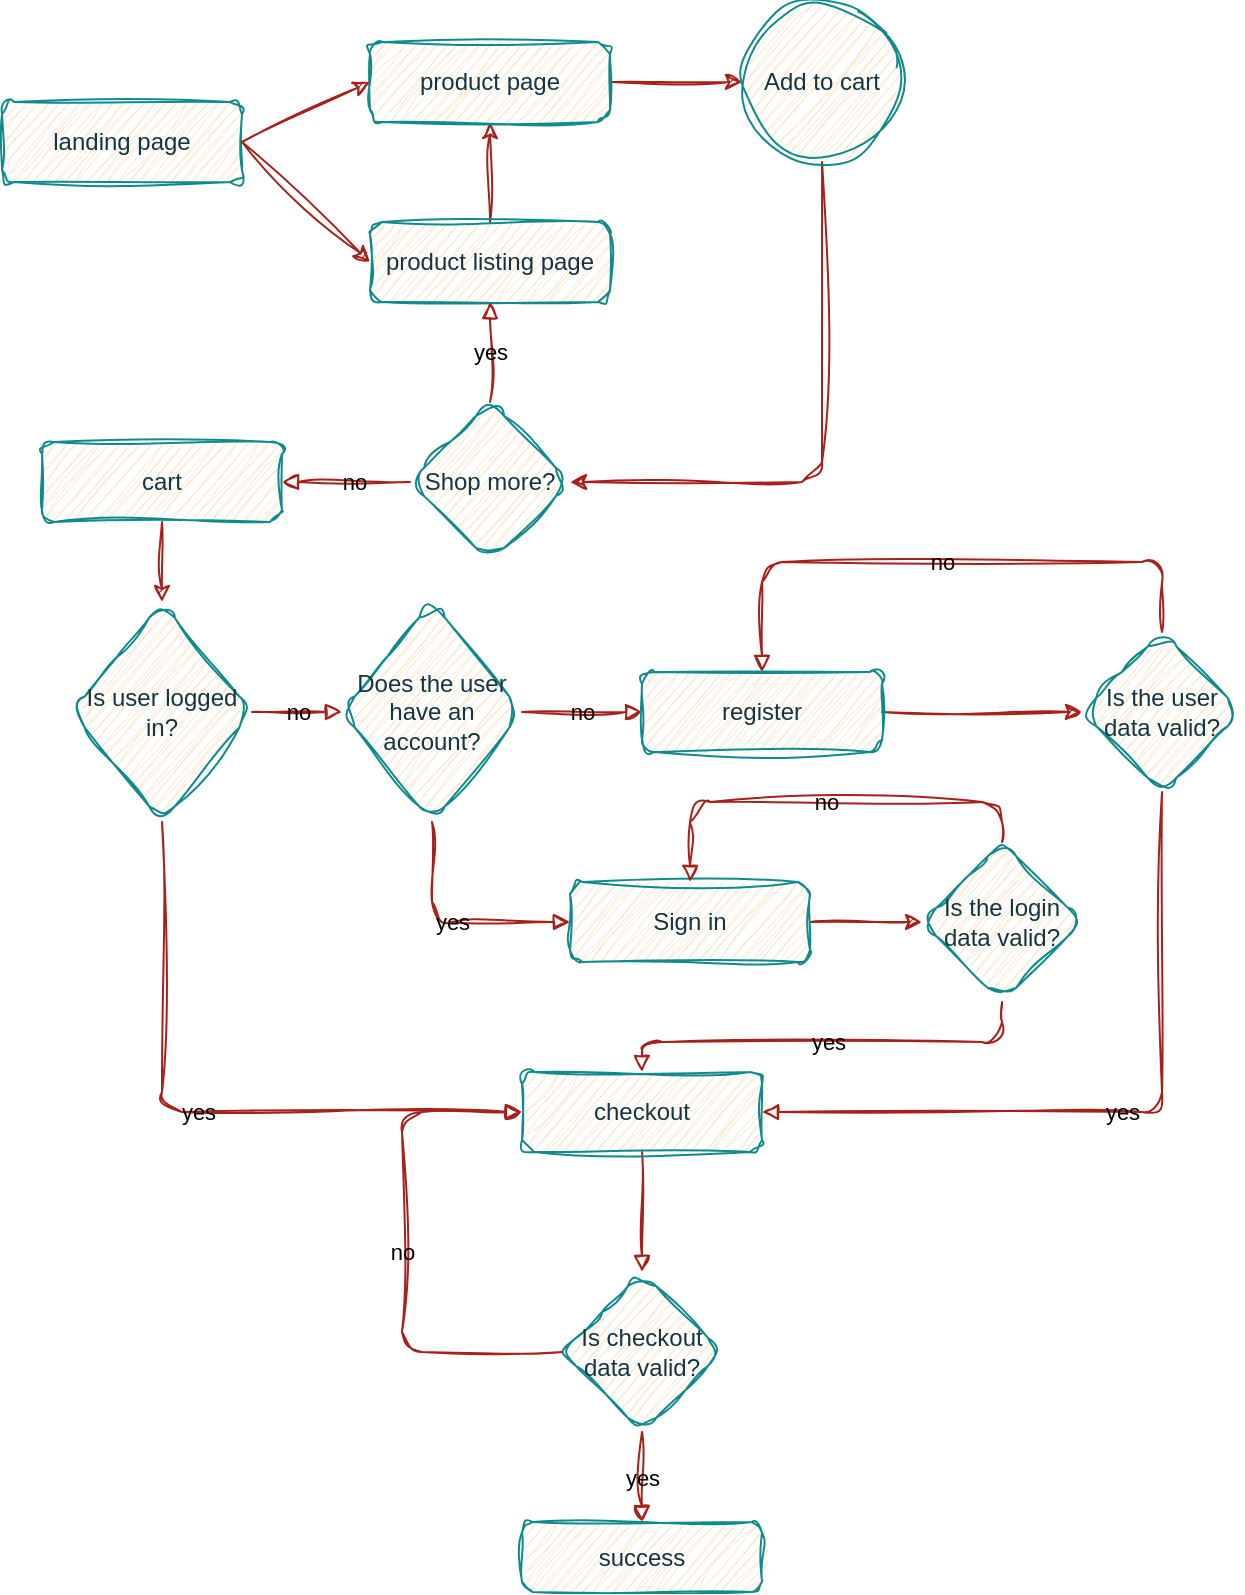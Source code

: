 <mxfile version="20.7.4" type="github">
  <diagram id="C5RBs43oDa-KdzZeNtuy" name="Page-1">
    <mxGraphModel dx="1615" dy="894" grid="1" gridSize="10" guides="1" tooltips="1" connect="1" arrows="1" fold="1" page="1" pageScale="1" pageWidth="827" pageHeight="1169" math="0" shadow="0">
      <root>
        <mxCell id="WIyWlLk6GJQsqaUBKTNV-0" />
        <mxCell id="WIyWlLk6GJQsqaUBKTNV-1" parent="WIyWlLk6GJQsqaUBKTNV-0" />
        <mxCell id="WIyWlLk6GJQsqaUBKTNV-3" value="landing page" style="rounded=1;whiteSpace=wrap;html=1;fontSize=12;glass=0;strokeWidth=1;shadow=0;sketch=1;curveFitting=1;jiggle=2;labelBackgroundColor=none;fillColor=#FAE5C7;strokeColor=#0F8B8D;fontColor=#143642;" parent="WIyWlLk6GJQsqaUBKTNV-1" vertex="1">
          <mxGeometry x="170" y="100" width="120" height="40" as="geometry" />
        </mxCell>
        <mxCell id="APqGmRLP9G5HN-9VObOZ-7" value="" style="edgeStyle=orthogonalEdgeStyle;rounded=1;orthogonalLoop=1;jettySize=auto;html=1;sketch=1;curveFitting=1;jiggle=2;labelBackgroundColor=none;strokeColor=#A8201A;fontColor=default;" edge="1" parent="WIyWlLk6GJQsqaUBKTNV-1" source="WIyWlLk6GJQsqaUBKTNV-7" target="APqGmRLP9G5HN-9VObOZ-3">
          <mxGeometry relative="1" as="geometry" />
        </mxCell>
        <mxCell id="WIyWlLk6GJQsqaUBKTNV-7" value="product listing page" style="rounded=1;whiteSpace=wrap;html=1;fontSize=12;glass=0;strokeWidth=1;shadow=0;sketch=1;curveFitting=1;jiggle=2;labelBackgroundColor=none;fillColor=#FAE5C7;strokeColor=#0F8B8D;fontColor=#143642;" parent="WIyWlLk6GJQsqaUBKTNV-1" vertex="1">
          <mxGeometry x="354" y="160" width="120" height="40" as="geometry" />
        </mxCell>
        <mxCell id="APqGmRLP9G5HN-9VObOZ-2" value="" style="endArrow=classic;html=1;rounded=1;exitX=1;exitY=0.5;exitDx=0;exitDy=0;entryX=0;entryY=0.5;entryDx=0;entryDy=0;sketch=1;curveFitting=1;jiggle=2;labelBackgroundColor=none;strokeColor=#A8201A;fontColor=default;" edge="1" parent="WIyWlLk6GJQsqaUBKTNV-1" source="WIyWlLk6GJQsqaUBKTNV-3" target="WIyWlLk6GJQsqaUBKTNV-7">
          <mxGeometry width="50" height="50" relative="1" as="geometry">
            <mxPoint x="390" y="330" as="sourcePoint" />
            <mxPoint x="440" y="280" as="targetPoint" />
          </mxGeometry>
        </mxCell>
        <mxCell id="APqGmRLP9G5HN-9VObOZ-11" value="" style="edgeStyle=orthogonalEdgeStyle;rounded=1;orthogonalLoop=1;jettySize=auto;html=1;entryX=0;entryY=0.5;entryDx=0;entryDy=0;sketch=1;curveFitting=1;jiggle=2;labelBackgroundColor=none;strokeColor=#A8201A;fontColor=default;" edge="1" parent="WIyWlLk6GJQsqaUBKTNV-1" source="APqGmRLP9G5HN-9VObOZ-3" target="APqGmRLP9G5HN-9VObOZ-10">
          <mxGeometry relative="1" as="geometry" />
        </mxCell>
        <mxCell id="APqGmRLP9G5HN-9VObOZ-3" value="product page" style="rounded=1;whiteSpace=wrap;html=1;sketch=1;curveFitting=1;jiggle=2;labelBackgroundColor=none;fillColor=#FAE5C7;strokeColor=#0F8B8D;fontColor=#143642;" vertex="1" parent="WIyWlLk6GJQsqaUBKTNV-1">
          <mxGeometry x="354" y="70" width="120" height="40" as="geometry" />
        </mxCell>
        <mxCell id="APqGmRLP9G5HN-9VObOZ-4" value="" style="endArrow=classic;html=1;rounded=1;exitX=1;exitY=0.5;exitDx=0;exitDy=0;entryX=0;entryY=0.5;entryDx=0;entryDy=0;sketch=1;curveFitting=1;jiggle=2;labelBackgroundColor=none;strokeColor=#A8201A;fontColor=default;" edge="1" parent="WIyWlLk6GJQsqaUBKTNV-1" source="WIyWlLk6GJQsqaUBKTNV-3" target="APqGmRLP9G5HN-9VObOZ-3">
          <mxGeometry width="50" height="50" relative="1" as="geometry">
            <mxPoint x="390" y="330" as="sourcePoint" />
            <mxPoint x="440" y="280" as="targetPoint" />
          </mxGeometry>
        </mxCell>
        <mxCell id="APqGmRLP9G5HN-9VObOZ-13" value="" style="edgeStyle=orthogonalEdgeStyle;rounded=1;orthogonalLoop=1;jettySize=auto;html=1;sketch=1;curveFitting=1;jiggle=2;labelBackgroundColor=none;strokeColor=#A8201A;fontColor=default;" edge="1" parent="WIyWlLk6GJQsqaUBKTNV-1" source="APqGmRLP9G5HN-9VObOZ-10" target="APqGmRLP9G5HN-9VObOZ-12">
          <mxGeometry x="-0.143" y="10" relative="1" as="geometry">
            <Array as="points">
              <mxPoint x="580" y="290" />
            </Array>
            <mxPoint as="offset" />
          </mxGeometry>
        </mxCell>
        <mxCell id="APqGmRLP9G5HN-9VObOZ-10" value="Add to cart" style="ellipse;whiteSpace=wrap;html=1;aspect=fixed;rounded=1;sketch=1;curveFitting=1;jiggle=2;labelBackgroundColor=none;fillColor=#FAE5C7;strokeColor=#0F8B8D;fontColor=#143642;" vertex="1" parent="WIyWlLk6GJQsqaUBKTNV-1">
          <mxGeometry x="540" y="50" width="80" height="80" as="geometry" />
        </mxCell>
        <mxCell id="APqGmRLP9G5HN-9VObOZ-18" value="no" style="edgeStyle=orthogonalEdgeStyle;rounded=1;orthogonalLoop=1;jettySize=auto;html=1;endArrow=block;endFill=0;sketch=1;curveFitting=1;jiggle=2;labelBackgroundColor=none;strokeColor=#A8201A;fontColor=default;" edge="1" parent="WIyWlLk6GJQsqaUBKTNV-1" source="APqGmRLP9G5HN-9VObOZ-12" target="APqGmRLP9G5HN-9VObOZ-17">
          <mxGeometry x="-0.111" relative="1" as="geometry">
            <mxPoint as="offset" />
          </mxGeometry>
        </mxCell>
        <mxCell id="APqGmRLP9G5HN-9VObOZ-19" value="yes" style="edgeStyle=orthogonalEdgeStyle;rounded=1;orthogonalLoop=1;jettySize=auto;html=1;endArrow=block;endFill=0;sketch=1;curveFitting=1;jiggle=2;labelBackgroundColor=none;strokeColor=#A8201A;fontColor=default;" edge="1" parent="WIyWlLk6GJQsqaUBKTNV-1" source="APqGmRLP9G5HN-9VObOZ-12" target="WIyWlLk6GJQsqaUBKTNV-7">
          <mxGeometry relative="1" as="geometry" />
        </mxCell>
        <mxCell id="APqGmRLP9G5HN-9VObOZ-12" value="Shop more?" style="rhombus;whiteSpace=wrap;html=1;rounded=1;sketch=1;curveFitting=1;jiggle=2;labelBackgroundColor=none;fillColor=#FAE5C7;strokeColor=#0F8B8D;fontColor=#143642;" vertex="1" parent="WIyWlLk6GJQsqaUBKTNV-1">
          <mxGeometry x="374" y="250" width="80" height="80" as="geometry" />
        </mxCell>
        <mxCell id="APqGmRLP9G5HN-9VObOZ-21" value="" style="edgeStyle=orthogonalEdgeStyle;rounded=1;orthogonalLoop=1;jettySize=auto;html=1;endArrow=classic;endFill=1;sketch=1;curveFitting=1;jiggle=2;labelBackgroundColor=none;strokeColor=#A8201A;fontColor=default;" edge="1" parent="WIyWlLk6GJQsqaUBKTNV-1" source="APqGmRLP9G5HN-9VObOZ-17" target="APqGmRLP9G5HN-9VObOZ-20">
          <mxGeometry relative="1" as="geometry" />
        </mxCell>
        <mxCell id="APqGmRLP9G5HN-9VObOZ-17" value="cart" style="rounded=1;whiteSpace=wrap;html=1;sketch=1;curveFitting=1;jiggle=2;labelBackgroundColor=none;fillColor=#FAE5C7;strokeColor=#0F8B8D;fontColor=#143642;" vertex="1" parent="WIyWlLk6GJQsqaUBKTNV-1">
          <mxGeometry x="190" y="270" width="120" height="40" as="geometry" />
        </mxCell>
        <mxCell id="APqGmRLP9G5HN-9VObOZ-23" value="yes" style="edgeStyle=orthogonalEdgeStyle;rounded=1;orthogonalLoop=1;jettySize=auto;html=1;endArrow=block;endFill=0;entryX=0;entryY=0.5;entryDx=0;entryDy=0;sketch=1;curveFitting=1;jiggle=2;labelBackgroundColor=none;strokeColor=#A8201A;fontColor=default;" edge="1" parent="WIyWlLk6GJQsqaUBKTNV-1" source="APqGmRLP9G5HN-9VObOZ-20" target="APqGmRLP9G5HN-9VObOZ-22">
          <mxGeometry relative="1" as="geometry">
            <Array as="points">
              <mxPoint x="250" y="605" />
            </Array>
          </mxGeometry>
        </mxCell>
        <mxCell id="APqGmRLP9G5HN-9VObOZ-25" value="no" style="edgeStyle=orthogonalEdgeStyle;rounded=1;orthogonalLoop=1;jettySize=auto;html=1;endArrow=block;endFill=0;sketch=1;curveFitting=1;jiggle=2;labelBackgroundColor=none;strokeColor=#A8201A;fontColor=default;" edge="1" parent="WIyWlLk6GJQsqaUBKTNV-1" source="APqGmRLP9G5HN-9VObOZ-20" target="APqGmRLP9G5HN-9VObOZ-24">
          <mxGeometry relative="1" as="geometry" />
        </mxCell>
        <mxCell id="APqGmRLP9G5HN-9VObOZ-20" value="Is user logged in?" style="rhombus;whiteSpace=wrap;html=1;rounded=1;sketch=1;curveFitting=1;jiggle=2;labelBackgroundColor=none;fillColor=#FAE5C7;strokeColor=#0F8B8D;fontColor=#143642;" vertex="1" parent="WIyWlLk6GJQsqaUBKTNV-1">
          <mxGeometry x="205" y="350" width="90" height="110" as="geometry" />
        </mxCell>
        <mxCell id="APqGmRLP9G5HN-9VObOZ-41" value="" style="edgeStyle=orthogonalEdgeStyle;rounded=1;orthogonalLoop=1;jettySize=auto;html=1;endArrow=block;endFill=0;sketch=1;curveFitting=1;jiggle=2;labelBackgroundColor=none;strokeColor=#A8201A;fontColor=default;" edge="1" parent="WIyWlLk6GJQsqaUBKTNV-1" source="APqGmRLP9G5HN-9VObOZ-22" target="APqGmRLP9G5HN-9VObOZ-40">
          <mxGeometry relative="1" as="geometry" />
        </mxCell>
        <mxCell id="APqGmRLP9G5HN-9VObOZ-22" value="checkout" style="whiteSpace=wrap;html=1;rounded=1;sketch=1;curveFitting=1;jiggle=2;labelBackgroundColor=none;fillColor=#FAE5C7;strokeColor=#0F8B8D;fontColor=#143642;" vertex="1" parent="WIyWlLk6GJQsqaUBKTNV-1">
          <mxGeometry x="430" y="585" width="120" height="40" as="geometry" />
        </mxCell>
        <mxCell id="APqGmRLP9G5HN-9VObOZ-26" value="yes" style="edgeStyle=orthogonalEdgeStyle;rounded=1;orthogonalLoop=1;jettySize=auto;html=1;endArrow=block;endFill=0;entryX=0;entryY=0.5;entryDx=0;entryDy=0;sketch=1;curveFitting=1;jiggle=2;labelBackgroundColor=none;strokeColor=#A8201A;fontColor=default;" edge="1" parent="WIyWlLk6GJQsqaUBKTNV-1" source="APqGmRLP9G5HN-9VObOZ-24" target="APqGmRLP9G5HN-9VObOZ-27">
          <mxGeometry relative="1" as="geometry">
            <mxPoint x="440" y="480" as="targetPoint" />
            <Array as="points">
              <mxPoint x="385" y="510" />
            </Array>
          </mxGeometry>
        </mxCell>
        <mxCell id="APqGmRLP9G5HN-9VObOZ-30" value="no" style="edgeStyle=orthogonalEdgeStyle;rounded=1;orthogonalLoop=1;jettySize=auto;html=1;endArrow=block;endFill=0;sketch=1;curveFitting=1;jiggle=2;labelBackgroundColor=none;strokeColor=#A8201A;fontColor=default;" edge="1" parent="WIyWlLk6GJQsqaUBKTNV-1" source="APqGmRLP9G5HN-9VObOZ-24" target="APqGmRLP9G5HN-9VObOZ-29">
          <mxGeometry relative="1" as="geometry" />
        </mxCell>
        <mxCell id="APqGmRLP9G5HN-9VObOZ-24" value="Does the user have an account?" style="rhombus;whiteSpace=wrap;html=1;rounded=1;sketch=1;curveFitting=1;jiggle=2;labelBackgroundColor=none;fillColor=#FAE5C7;strokeColor=#0F8B8D;fontColor=#143642;" vertex="1" parent="WIyWlLk6GJQsqaUBKTNV-1">
          <mxGeometry x="340" y="350" width="90" height="110" as="geometry" />
        </mxCell>
        <mxCell id="APqGmRLP9G5HN-9VObOZ-36" value="" style="edgeStyle=orthogonalEdgeStyle;rounded=1;orthogonalLoop=1;jettySize=auto;html=1;endArrow=classic;endFill=1;sketch=1;curveFitting=1;jiggle=2;labelBackgroundColor=none;strokeColor=#A8201A;fontColor=default;" edge="1" parent="WIyWlLk6GJQsqaUBKTNV-1" source="APqGmRLP9G5HN-9VObOZ-27" target="APqGmRLP9G5HN-9VObOZ-35">
          <mxGeometry relative="1" as="geometry" />
        </mxCell>
        <mxCell id="APqGmRLP9G5HN-9VObOZ-27" value="Sign in" style="rounded=1;whiteSpace=wrap;html=1;sketch=1;curveFitting=1;jiggle=2;labelBackgroundColor=none;fillColor=#FAE5C7;strokeColor=#0F8B8D;fontColor=#143642;" vertex="1" parent="WIyWlLk6GJQsqaUBKTNV-1">
          <mxGeometry x="454" y="490" width="120" height="40" as="geometry" />
        </mxCell>
        <mxCell id="APqGmRLP9G5HN-9VObOZ-33" value="" style="edgeStyle=orthogonalEdgeStyle;rounded=1;orthogonalLoop=1;jettySize=auto;html=1;endArrow=classic;endFill=1;sketch=1;curveFitting=1;jiggle=2;labelBackgroundColor=none;strokeColor=#A8201A;fontColor=default;" edge="1" parent="WIyWlLk6GJQsqaUBKTNV-1" source="APqGmRLP9G5HN-9VObOZ-29" target="APqGmRLP9G5HN-9VObOZ-32">
          <mxGeometry relative="1" as="geometry" />
        </mxCell>
        <mxCell id="APqGmRLP9G5HN-9VObOZ-29" value="register" style="whiteSpace=wrap;html=1;rounded=1;sketch=1;curveFitting=1;jiggle=2;labelBackgroundColor=none;fillColor=#FAE5C7;strokeColor=#0F8B8D;fontColor=#143642;" vertex="1" parent="WIyWlLk6GJQsqaUBKTNV-1">
          <mxGeometry x="490" y="385" width="120" height="40" as="geometry" />
        </mxCell>
        <mxCell id="APqGmRLP9G5HN-9VObOZ-32" value="Is the user data valid?" style="rhombus;whiteSpace=wrap;html=1;rounded=1;sketch=1;curveFitting=1;jiggle=2;labelBackgroundColor=none;fillColor=#FAE5C7;strokeColor=#0F8B8D;fontColor=#143642;" vertex="1" parent="WIyWlLk6GJQsqaUBKTNV-1">
          <mxGeometry x="710" y="365" width="80" height="80" as="geometry" />
        </mxCell>
        <mxCell id="APqGmRLP9G5HN-9VObOZ-34" value="no" style="endArrow=block;html=1;rounded=1;exitX=0.5;exitY=0;exitDx=0;exitDy=0;entryX=0.5;entryY=0;entryDx=0;entryDy=0;endFill=0;sketch=1;curveFitting=1;jiggle=2;labelBackgroundColor=none;strokeColor=#A8201A;fontColor=default;" edge="1" parent="WIyWlLk6GJQsqaUBKTNV-1" source="APqGmRLP9G5HN-9VObOZ-32" target="APqGmRLP9G5HN-9VObOZ-29">
          <mxGeometry width="50" height="50" relative="1" as="geometry">
            <mxPoint x="390" y="410" as="sourcePoint" />
            <mxPoint x="440" y="360" as="targetPoint" />
            <Array as="points">
              <mxPoint x="750" y="330" />
              <mxPoint x="550" y="330" />
            </Array>
          </mxGeometry>
        </mxCell>
        <mxCell id="APqGmRLP9G5HN-9VObOZ-35" value="Is the login data valid?" style="rhombus;whiteSpace=wrap;html=1;rounded=1;sketch=1;curveFitting=1;jiggle=2;labelBackgroundColor=none;fillColor=#FAE5C7;strokeColor=#0F8B8D;fontColor=#143642;" vertex="1" parent="WIyWlLk6GJQsqaUBKTNV-1">
          <mxGeometry x="630" y="470" width="80" height="80" as="geometry" />
        </mxCell>
        <mxCell id="APqGmRLP9G5HN-9VObOZ-37" value="no" style="endArrow=block;html=1;rounded=1;exitX=0.5;exitY=0;exitDx=0;exitDy=0;entryX=0.5;entryY=0;entryDx=0;entryDy=0;endFill=0;sketch=1;curveFitting=1;jiggle=2;labelBackgroundColor=none;strokeColor=#A8201A;fontColor=default;" edge="1" parent="WIyWlLk6GJQsqaUBKTNV-1" source="APqGmRLP9G5HN-9VObOZ-35" target="APqGmRLP9G5HN-9VObOZ-27">
          <mxGeometry width="50" height="50" relative="1" as="geometry">
            <mxPoint x="390" y="500" as="sourcePoint" />
            <mxPoint x="440" y="450" as="targetPoint" />
            <Array as="points">
              <mxPoint x="670" y="450" />
              <mxPoint x="514" y="450" />
            </Array>
          </mxGeometry>
        </mxCell>
        <mxCell id="APqGmRLP9G5HN-9VObOZ-38" value="yes" style="endArrow=block;html=1;rounded=1;exitX=0.5;exitY=1;exitDx=0;exitDy=0;entryX=0.5;entryY=0;entryDx=0;entryDy=0;endFill=0;sketch=1;curveFitting=1;jiggle=2;labelBackgroundColor=none;strokeColor=#A8201A;fontColor=default;" edge="1" parent="WIyWlLk6GJQsqaUBKTNV-1" source="APqGmRLP9G5HN-9VObOZ-35" target="APqGmRLP9G5HN-9VObOZ-22">
          <mxGeometry width="50" height="50" relative="1" as="geometry">
            <mxPoint x="390" y="500" as="sourcePoint" />
            <mxPoint x="440" y="450" as="targetPoint" />
            <Array as="points">
              <mxPoint x="670" y="570" />
              <mxPoint x="490" y="570" />
            </Array>
          </mxGeometry>
        </mxCell>
        <mxCell id="APqGmRLP9G5HN-9VObOZ-39" value="yes" style="endArrow=block;html=1;rounded=1;exitX=0.5;exitY=1;exitDx=0;exitDy=0;entryX=1;entryY=0.5;entryDx=0;entryDy=0;endFill=0;sketch=1;curveFitting=1;jiggle=2;labelBackgroundColor=none;strokeColor=#A8201A;fontColor=default;" edge="1" parent="WIyWlLk6GJQsqaUBKTNV-1" source="APqGmRLP9G5HN-9VObOZ-32" target="APqGmRLP9G5HN-9VObOZ-22">
          <mxGeometry width="50" height="50" relative="1" as="geometry">
            <mxPoint x="390" y="500" as="sourcePoint" />
            <mxPoint x="700" y="680" as="targetPoint" />
            <Array as="points">
              <mxPoint x="750" y="605" />
            </Array>
          </mxGeometry>
        </mxCell>
        <mxCell id="APqGmRLP9G5HN-9VObOZ-43" value="yes" style="edgeStyle=orthogonalEdgeStyle;rounded=1;orthogonalLoop=1;jettySize=auto;html=1;endArrow=block;endFill=0;sketch=1;curveFitting=1;jiggle=2;labelBackgroundColor=none;strokeColor=#A8201A;fontColor=default;" edge="1" parent="WIyWlLk6GJQsqaUBKTNV-1" source="APqGmRLP9G5HN-9VObOZ-40" target="APqGmRLP9G5HN-9VObOZ-42">
          <mxGeometry relative="1" as="geometry" />
        </mxCell>
        <mxCell id="APqGmRLP9G5HN-9VObOZ-40" value="Is checkout data valid?" style="rhombus;whiteSpace=wrap;html=1;rounded=1;sketch=1;curveFitting=1;jiggle=2;labelBackgroundColor=none;fillColor=#FAE5C7;strokeColor=#0F8B8D;fontColor=#143642;" vertex="1" parent="WIyWlLk6GJQsqaUBKTNV-1">
          <mxGeometry x="450" y="685" width="80" height="80" as="geometry" />
        </mxCell>
        <mxCell id="APqGmRLP9G5HN-9VObOZ-42" value="success" style="rounded=1;whiteSpace=wrap;html=1;sketch=1;curveFitting=1;jiggle=2;labelBackgroundColor=none;fillColor=#FAE5C7;strokeColor=#0F8B8D;fontColor=#143642;" vertex="1" parent="WIyWlLk6GJQsqaUBKTNV-1">
          <mxGeometry x="430" y="810" width="120" height="35" as="geometry" />
        </mxCell>
        <mxCell id="APqGmRLP9G5HN-9VObOZ-44" value="no" style="endArrow=block;html=1;rounded=1;exitX=0;exitY=0.5;exitDx=0;exitDy=0;endFill=0;sketch=1;curveFitting=1;jiggle=2;labelBackgroundColor=none;strokeColor=#A8201A;fontColor=default;" edge="1" parent="WIyWlLk6GJQsqaUBKTNV-1" source="APqGmRLP9G5HN-9VObOZ-40" target="APqGmRLP9G5HN-9VObOZ-22">
          <mxGeometry width="50" height="50" relative="1" as="geometry">
            <mxPoint x="390" y="790" as="sourcePoint" />
            <mxPoint x="440" y="740" as="targetPoint" />
            <Array as="points">
              <mxPoint x="370" y="725" />
              <mxPoint x="370" y="605" />
            </Array>
          </mxGeometry>
        </mxCell>
      </root>
    </mxGraphModel>
  </diagram>
</mxfile>
